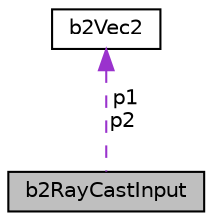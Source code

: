digraph "b2RayCastInput"
{
 // LATEX_PDF_SIZE
  edge [fontname="Helvetica",fontsize="10",labelfontname="Helvetica",labelfontsize="10"];
  node [fontname="Helvetica",fontsize="10",shape=record];
  Node1 [label="b2RayCastInput",height=0.2,width=0.4,color="black", fillcolor="grey75", style="filled", fontcolor="black",tooltip="Ray-cast input data. The ray extends from p1 to p1 + maxFraction * (p2 - p1)."];
  Node2 -> Node1 [dir="back",color="darkorchid3",fontsize="10",style="dashed",label=" p1\np2" ];
  Node2 [label="b2Vec2",height=0.2,width=0.4,color="black", fillcolor="white", style="filled",URL="$structb2Vec2.html",tooltip="A 2D column vector."];
}
